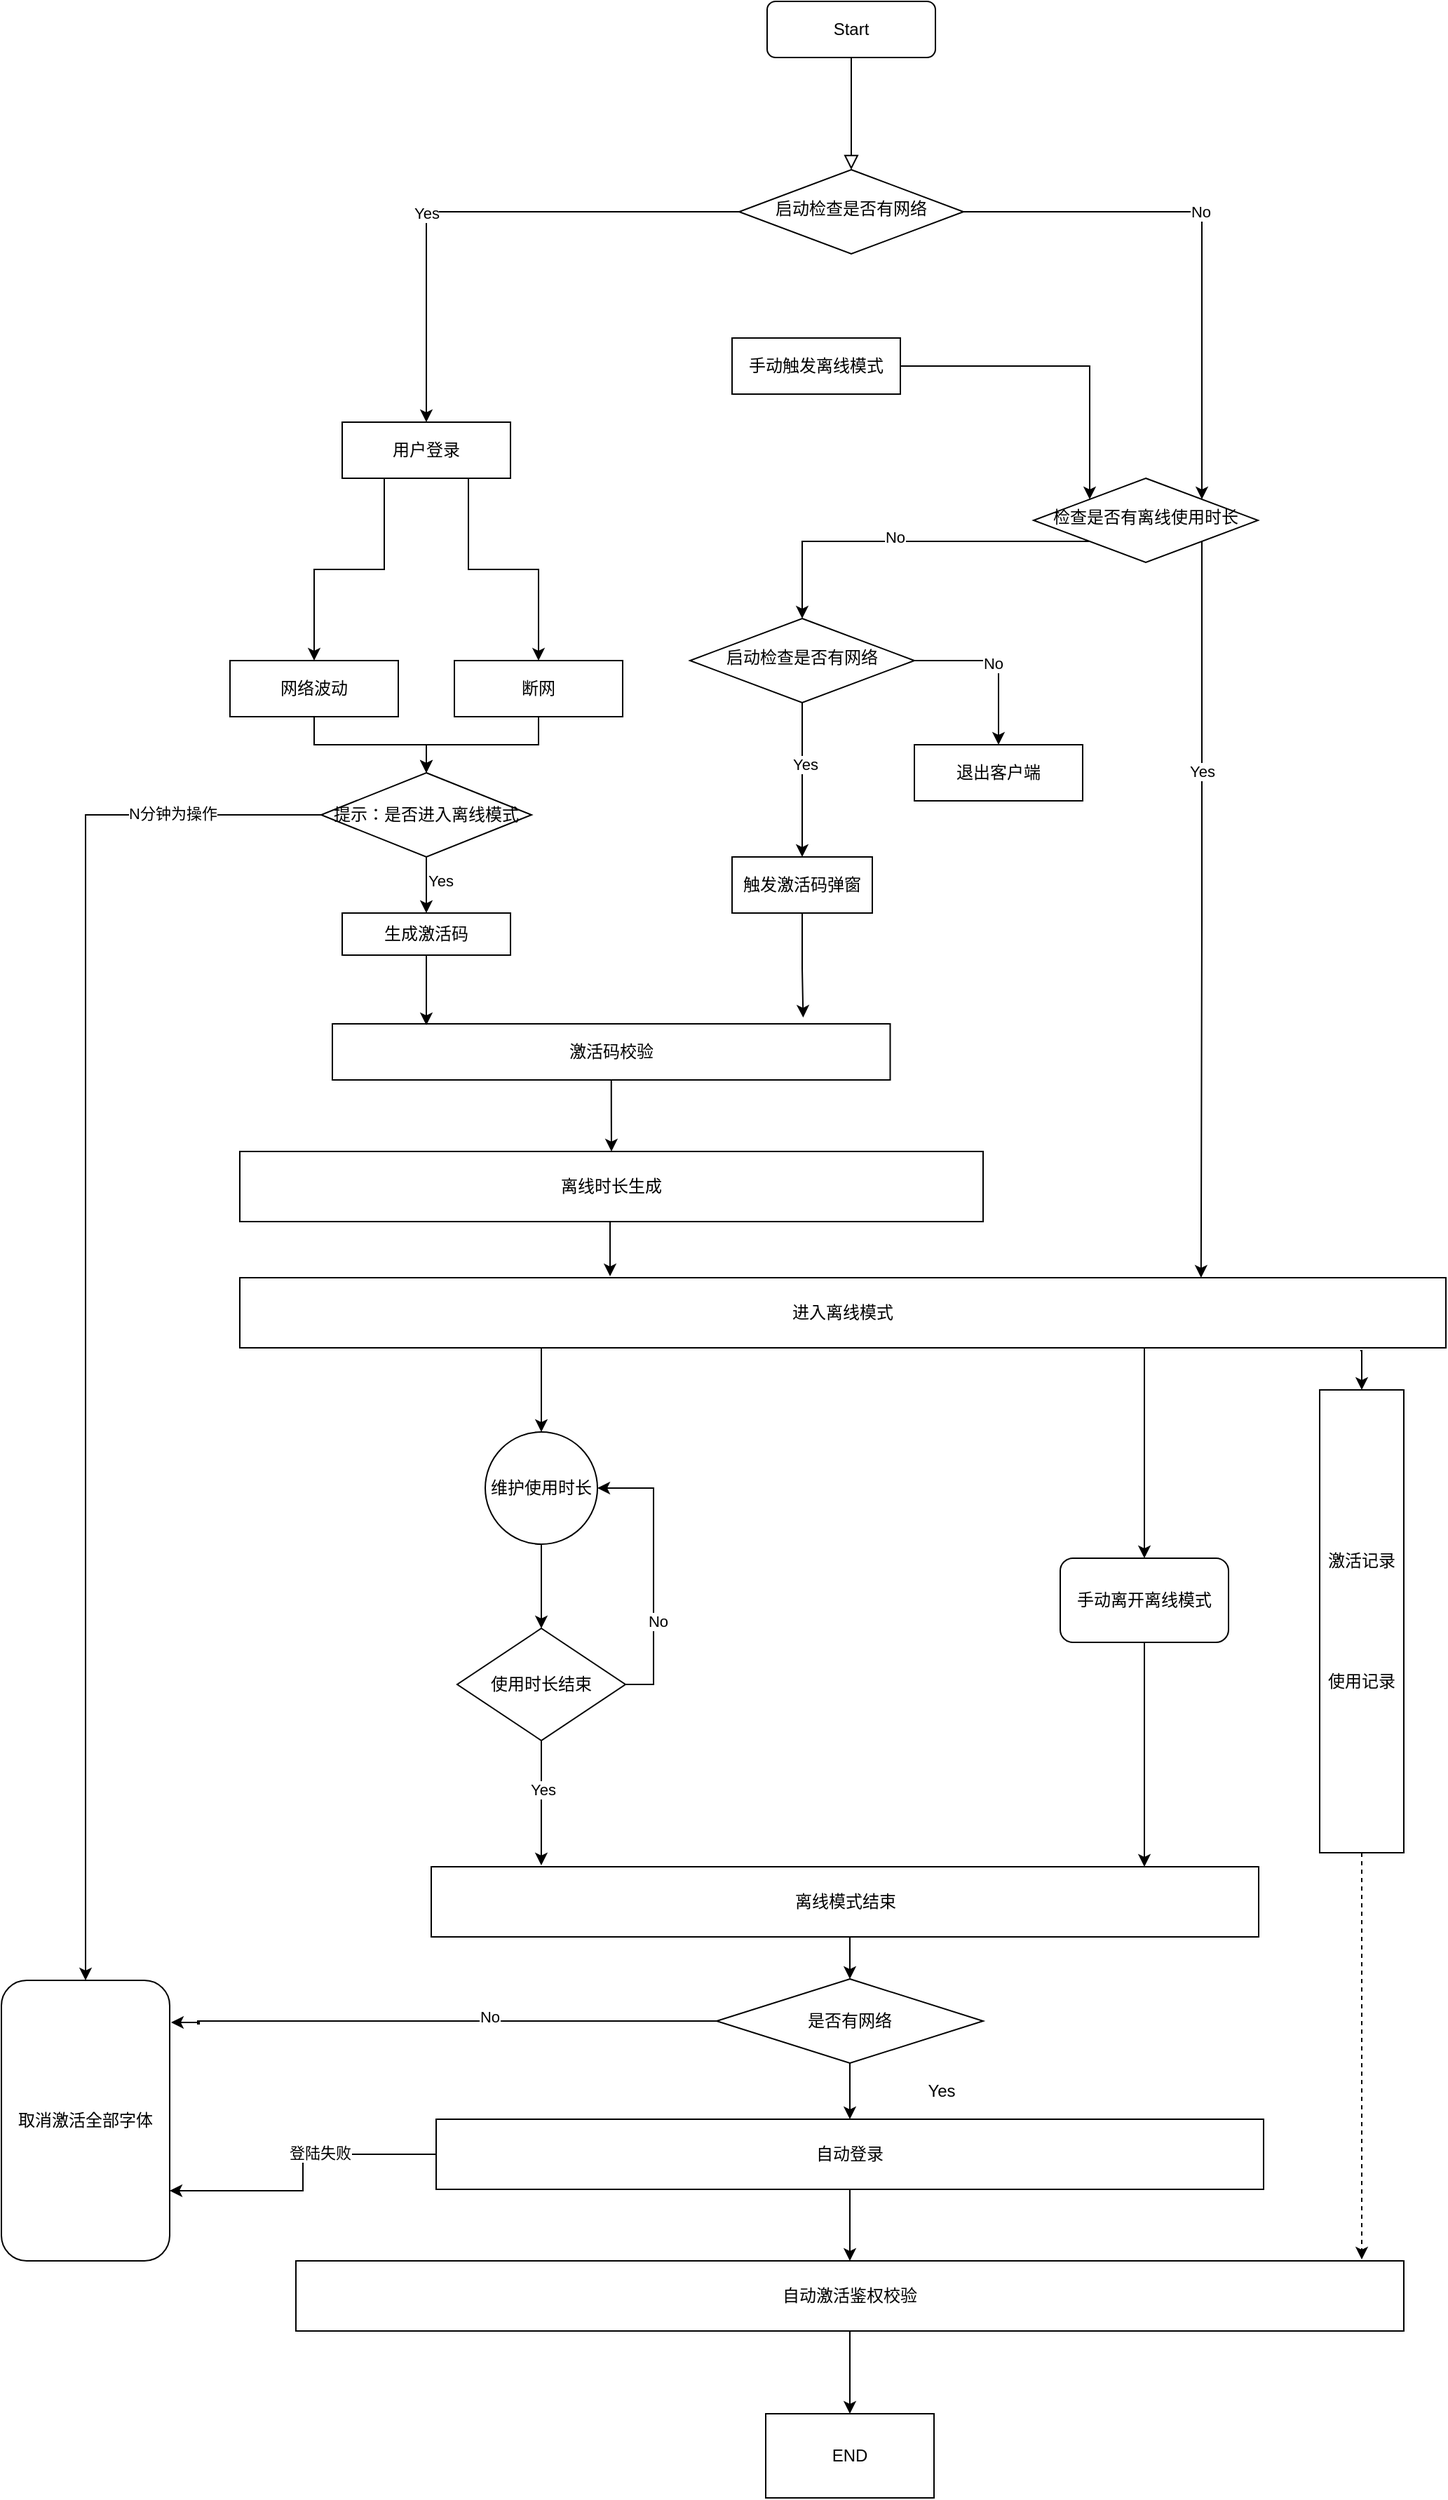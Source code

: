 <mxfile version="20.4.0" type="github">
  <diagram id="C5RBs43oDa-KdzZeNtuy" name="Page-1">
    <mxGraphModel dx="1585" dy="982" grid="1" gridSize="10" guides="1" tooltips="1" connect="1" arrows="1" fold="1" page="0" pageScale="1" pageWidth="827" pageHeight="1169" math="0" shadow="0">
      <root>
        <mxCell id="WIyWlLk6GJQsqaUBKTNV-0" />
        <mxCell id="WIyWlLk6GJQsqaUBKTNV-1" parent="WIyWlLk6GJQsqaUBKTNV-0" />
        <mxCell id="WIyWlLk6GJQsqaUBKTNV-2" value="" style="rounded=0;html=1;jettySize=auto;orthogonalLoop=1;fontSize=11;endArrow=block;endFill=0;endSize=8;strokeWidth=1;shadow=0;labelBackgroundColor=none;edgeStyle=orthogonalEdgeStyle;" parent="WIyWlLk6GJQsqaUBKTNV-1" source="WIyWlLk6GJQsqaUBKTNV-3" target="WIyWlLk6GJQsqaUBKTNV-6" edge="1">
          <mxGeometry relative="1" as="geometry" />
        </mxCell>
        <mxCell id="WIyWlLk6GJQsqaUBKTNV-3" value="Start" style="rounded=1;whiteSpace=wrap;html=1;fontSize=12;glass=0;strokeWidth=1;shadow=0;" parent="WIyWlLk6GJQsqaUBKTNV-1" vertex="1">
          <mxGeometry x="455" y="-150" width="120" height="40" as="geometry" />
        </mxCell>
        <mxCell id="NX_VlZ7BIOjn0cyOh6OU-1" style="edgeStyle=orthogonalEdgeStyle;rounded=0;orthogonalLoop=1;jettySize=auto;html=1;exitX=1;exitY=0.5;exitDx=0;exitDy=0;entryX=1;entryY=0;entryDx=0;entryDy=0;" edge="1" parent="WIyWlLk6GJQsqaUBKTNV-1" source="WIyWlLk6GJQsqaUBKTNV-6" target="NX_VlZ7BIOjn0cyOh6OU-3">
          <mxGeometry relative="1" as="geometry">
            <mxPoint x="623" y="210" as="targetPoint" />
          </mxGeometry>
        </mxCell>
        <mxCell id="NX_VlZ7BIOjn0cyOh6OU-2" value="No" style="edgeLabel;html=1;align=center;verticalAlign=middle;resizable=0;points=[];" vertex="1" connectable="0" parent="NX_VlZ7BIOjn0cyOh6OU-1">
          <mxGeometry x="-0.098" relative="1" as="geometry">
            <mxPoint as="offset" />
          </mxGeometry>
        </mxCell>
        <mxCell id="NX_VlZ7BIOjn0cyOh6OU-19" style="edgeStyle=orthogonalEdgeStyle;rounded=0;orthogonalLoop=1;jettySize=auto;html=1;exitX=0;exitY=0.5;exitDx=0;exitDy=0;entryX=0.5;entryY=0;entryDx=0;entryDy=0;" edge="1" parent="WIyWlLk6GJQsqaUBKTNV-1" source="WIyWlLk6GJQsqaUBKTNV-6" target="NX_VlZ7BIOjn0cyOh6OU-18">
          <mxGeometry relative="1" as="geometry" />
        </mxCell>
        <mxCell id="NX_VlZ7BIOjn0cyOh6OU-20" value="Yes" style="edgeLabel;html=1;align=center;verticalAlign=middle;resizable=0;points=[];" vertex="1" connectable="0" parent="NX_VlZ7BIOjn0cyOh6OU-19">
          <mxGeometry x="0.2" relative="1" as="geometry">
            <mxPoint as="offset" />
          </mxGeometry>
        </mxCell>
        <mxCell id="WIyWlLk6GJQsqaUBKTNV-6" value="启动检查是否有网络" style="rhombus;whiteSpace=wrap;html=1;shadow=0;fontFamily=Helvetica;fontSize=12;align=center;strokeWidth=1;spacing=6;spacingTop=-4;" parent="WIyWlLk6GJQsqaUBKTNV-1" vertex="1">
          <mxGeometry x="435" y="-30" width="160" height="60" as="geometry" />
        </mxCell>
        <mxCell id="NX_VlZ7BIOjn0cyOh6OU-10" style="edgeStyle=orthogonalEdgeStyle;rounded=0;orthogonalLoop=1;jettySize=auto;html=1;exitX=1;exitY=1;exitDx=0;exitDy=0;entryX=0.797;entryY=0;entryDx=0;entryDy=0;entryPerimeter=0;" edge="1" parent="WIyWlLk6GJQsqaUBKTNV-1" source="NX_VlZ7BIOjn0cyOh6OU-3" target="NX_VlZ7BIOjn0cyOh6OU-12">
          <mxGeometry relative="1" as="geometry">
            <mxPoint x="650" y="530" as="targetPoint" />
          </mxGeometry>
        </mxCell>
        <mxCell id="NX_VlZ7BIOjn0cyOh6OU-11" value="Yes" style="edgeLabel;html=1;align=center;verticalAlign=middle;resizable=0;points=[];" vertex="1" connectable="0" parent="NX_VlZ7BIOjn0cyOh6OU-10">
          <mxGeometry x="-0.213" y="2" relative="1" as="geometry">
            <mxPoint x="-2" y="-43" as="offset" />
          </mxGeometry>
        </mxCell>
        <mxCell id="NX_VlZ7BIOjn0cyOh6OU-80" style="edgeStyle=orthogonalEdgeStyle;rounded=0;orthogonalLoop=1;jettySize=auto;html=1;exitX=0;exitY=1;exitDx=0;exitDy=0;entryX=0.5;entryY=0;entryDx=0;entryDy=0;" edge="1" parent="WIyWlLk6GJQsqaUBKTNV-1" source="NX_VlZ7BIOjn0cyOh6OU-3" target="NX_VlZ7BIOjn0cyOh6OU-82">
          <mxGeometry relative="1" as="geometry" />
        </mxCell>
        <mxCell id="NX_VlZ7BIOjn0cyOh6OU-81" value="No" style="edgeLabel;html=1;align=center;verticalAlign=middle;resizable=0;points=[];" vertex="1" connectable="0" parent="NX_VlZ7BIOjn0cyOh6OU-80">
          <mxGeometry x="0.072" y="-3" relative="1" as="geometry">
            <mxPoint as="offset" />
          </mxGeometry>
        </mxCell>
        <mxCell id="NX_VlZ7BIOjn0cyOh6OU-3" value="检查是否有离线使用时长" style="rhombus;whiteSpace=wrap;html=1;shadow=0;fontFamily=Helvetica;fontSize=12;align=center;strokeWidth=1;spacing=6;spacingTop=-4;" vertex="1" parent="WIyWlLk6GJQsqaUBKTNV-1">
          <mxGeometry x="645" y="190" width="160" height="60" as="geometry" />
        </mxCell>
        <mxCell id="NX_VlZ7BIOjn0cyOh6OU-13" style="edgeStyle=orthogonalEdgeStyle;rounded=0;orthogonalLoop=1;jettySize=auto;html=1;exitX=0.5;exitY=1;exitDx=0;exitDy=0;entryX=0.844;entryY=-0.112;entryDx=0;entryDy=0;entryPerimeter=0;" edge="1" parent="WIyWlLk6GJQsqaUBKTNV-1" source="NX_VlZ7BIOjn0cyOh6OU-5" target="NX_VlZ7BIOjn0cyOh6OU-14">
          <mxGeometry relative="1" as="geometry">
            <mxPoint x="843" y="340" as="targetPoint" />
          </mxGeometry>
        </mxCell>
        <mxCell id="NX_VlZ7BIOjn0cyOh6OU-5" value="触发激活码弹窗" style="rounded=0;whiteSpace=wrap;html=1;" vertex="1" parent="WIyWlLk6GJQsqaUBKTNV-1">
          <mxGeometry x="430" y="460" width="100" height="40" as="geometry" />
        </mxCell>
        <mxCell id="NX_VlZ7BIOjn0cyOh6OU-48" style="edgeStyle=orthogonalEdgeStyle;rounded=0;orthogonalLoop=1;jettySize=auto;html=1;exitX=0.25;exitY=1;exitDx=0;exitDy=0;entryX=0.5;entryY=0;entryDx=0;entryDy=0;" edge="1" parent="WIyWlLk6GJQsqaUBKTNV-1" source="NX_VlZ7BIOjn0cyOh6OU-12" target="NX_VlZ7BIOjn0cyOh6OU-41">
          <mxGeometry relative="1" as="geometry" />
        </mxCell>
        <mxCell id="NX_VlZ7BIOjn0cyOh6OU-49" style="edgeStyle=orthogonalEdgeStyle;rounded=0;orthogonalLoop=1;jettySize=auto;html=1;exitX=0.75;exitY=1;exitDx=0;exitDy=0;entryX=0.5;entryY=0;entryDx=0;entryDy=0;" edge="1" parent="WIyWlLk6GJQsqaUBKTNV-1" source="NX_VlZ7BIOjn0cyOh6OU-12" target="NX_VlZ7BIOjn0cyOh6OU-50">
          <mxGeometry relative="1" as="geometry">
            <mxPoint x="724" y="940" as="targetPoint" />
          </mxGeometry>
        </mxCell>
        <mxCell id="NX_VlZ7BIOjn0cyOh6OU-62" style="edgeStyle=orthogonalEdgeStyle;rounded=0;orthogonalLoop=1;jettySize=auto;html=1;exitX=0.929;exitY=1.04;exitDx=0;exitDy=0;entryX=0.5;entryY=0;entryDx=0;entryDy=0;exitPerimeter=0;" edge="1" parent="WIyWlLk6GJQsqaUBKTNV-1" source="NX_VlZ7BIOjn0cyOh6OU-12" target="NX_VlZ7BIOjn0cyOh6OU-34">
          <mxGeometry relative="1" as="geometry" />
        </mxCell>
        <mxCell id="NX_VlZ7BIOjn0cyOh6OU-12" value="进入离线模式" style="rounded=0;whiteSpace=wrap;html=1;" vertex="1" parent="WIyWlLk6GJQsqaUBKTNV-1">
          <mxGeometry x="79" y="760" width="860" height="50" as="geometry" />
        </mxCell>
        <mxCell id="NX_VlZ7BIOjn0cyOh6OU-99" style="edgeStyle=orthogonalEdgeStyle;rounded=0;orthogonalLoop=1;jettySize=auto;html=1;exitX=0.5;exitY=1;exitDx=0;exitDy=0;entryX=0.5;entryY=0;entryDx=0;entryDy=0;" edge="1" parent="WIyWlLk6GJQsqaUBKTNV-1" source="NX_VlZ7BIOjn0cyOh6OU-14" target="NX_VlZ7BIOjn0cyOh6OU-31">
          <mxGeometry relative="1" as="geometry" />
        </mxCell>
        <mxCell id="NX_VlZ7BIOjn0cyOh6OU-14" value="激活码校验" style="rounded=0;whiteSpace=wrap;html=1;" vertex="1" parent="WIyWlLk6GJQsqaUBKTNV-1">
          <mxGeometry x="145" y="579" width="397.75" height="40" as="geometry" />
        </mxCell>
        <mxCell id="NX_VlZ7BIOjn0cyOh6OU-24" style="edgeStyle=orthogonalEdgeStyle;rounded=0;orthogonalLoop=1;jettySize=auto;html=1;exitX=0.25;exitY=1;exitDx=0;exitDy=0;entryX=0.5;entryY=0;entryDx=0;entryDy=0;" edge="1" parent="WIyWlLk6GJQsqaUBKTNV-1" source="NX_VlZ7BIOjn0cyOh6OU-18" target="NX_VlZ7BIOjn0cyOh6OU-21">
          <mxGeometry relative="1" as="geometry" />
        </mxCell>
        <mxCell id="NX_VlZ7BIOjn0cyOh6OU-25" style="edgeStyle=orthogonalEdgeStyle;rounded=0;orthogonalLoop=1;jettySize=auto;html=1;exitX=0.75;exitY=1;exitDx=0;exitDy=0;entryX=0.5;entryY=0;entryDx=0;entryDy=0;" edge="1" parent="WIyWlLk6GJQsqaUBKTNV-1" source="NX_VlZ7BIOjn0cyOh6OU-18" target="NX_VlZ7BIOjn0cyOh6OU-23">
          <mxGeometry relative="1" as="geometry" />
        </mxCell>
        <mxCell id="NX_VlZ7BIOjn0cyOh6OU-18" value="用户登录" style="rounded=0;whiteSpace=wrap;html=1;" vertex="1" parent="WIyWlLk6GJQsqaUBKTNV-1">
          <mxGeometry x="152" y="150" width="120" height="40" as="geometry" />
        </mxCell>
        <mxCell id="NX_VlZ7BIOjn0cyOh6OU-29" style="edgeStyle=orthogonalEdgeStyle;rounded=0;orthogonalLoop=1;jettySize=auto;html=1;exitX=0.5;exitY=1;exitDx=0;exitDy=0;entryX=0.5;entryY=0;entryDx=0;entryDy=0;" edge="1" parent="WIyWlLk6GJQsqaUBKTNV-1" source="NX_VlZ7BIOjn0cyOh6OU-21" target="NX_VlZ7BIOjn0cyOh6OU-63">
          <mxGeometry relative="1" as="geometry" />
        </mxCell>
        <mxCell id="NX_VlZ7BIOjn0cyOh6OU-21" value="网络波动" style="rounded=0;whiteSpace=wrap;html=1;" vertex="1" parent="WIyWlLk6GJQsqaUBKTNV-1">
          <mxGeometry x="72" y="320" width="120" height="40" as="geometry" />
        </mxCell>
        <mxCell id="NX_VlZ7BIOjn0cyOh6OU-30" style="edgeStyle=orthogonalEdgeStyle;rounded=0;orthogonalLoop=1;jettySize=auto;html=1;exitX=0.5;exitY=1;exitDx=0;exitDy=0;entryX=0.5;entryY=0;entryDx=0;entryDy=0;" edge="1" parent="WIyWlLk6GJQsqaUBKTNV-1" source="NX_VlZ7BIOjn0cyOh6OU-23" target="NX_VlZ7BIOjn0cyOh6OU-63">
          <mxGeometry relative="1" as="geometry" />
        </mxCell>
        <mxCell id="NX_VlZ7BIOjn0cyOh6OU-23" value="断网" style="rounded=0;whiteSpace=wrap;html=1;" vertex="1" parent="WIyWlLk6GJQsqaUBKTNV-1">
          <mxGeometry x="232" y="320" width="120" height="40" as="geometry" />
        </mxCell>
        <mxCell id="NX_VlZ7BIOjn0cyOh6OU-33" style="edgeStyle=orthogonalEdgeStyle;rounded=0;orthogonalLoop=1;jettySize=auto;html=1;exitX=0.5;exitY=1;exitDx=0;exitDy=0;entryX=0.307;entryY=-0.02;entryDx=0;entryDy=0;entryPerimeter=0;" edge="1" parent="WIyWlLk6GJQsqaUBKTNV-1" source="NX_VlZ7BIOjn0cyOh6OU-31" target="NX_VlZ7BIOjn0cyOh6OU-12">
          <mxGeometry relative="1" as="geometry" />
        </mxCell>
        <mxCell id="NX_VlZ7BIOjn0cyOh6OU-31" value="离线时长生成" style="rounded=0;whiteSpace=wrap;html=1;" vertex="1" parent="WIyWlLk6GJQsqaUBKTNV-1">
          <mxGeometry x="79" y="670" width="530" height="50" as="geometry" />
        </mxCell>
        <mxCell id="NX_VlZ7BIOjn0cyOh6OU-38" style="edgeStyle=orthogonalEdgeStyle;rounded=0;orthogonalLoop=1;jettySize=auto;html=1;exitX=0.5;exitY=1;exitDx=0;exitDy=0;dashed=1;" edge="1" parent="WIyWlLk6GJQsqaUBKTNV-1" source="NX_VlZ7BIOjn0cyOh6OU-34">
          <mxGeometry relative="1" as="geometry">
            <mxPoint x="879" y="1460" as="targetPoint" />
          </mxGeometry>
        </mxCell>
        <mxCell id="NX_VlZ7BIOjn0cyOh6OU-34" value="激活记录&lt;br&gt;&lt;br&gt;&lt;br&gt;&lt;br&gt;&lt;br&gt;&lt;br&gt;使用记录" style="rounded=0;whiteSpace=wrap;html=1;" vertex="1" parent="WIyWlLk6GJQsqaUBKTNV-1">
          <mxGeometry x="849" y="840" width="60" height="330" as="geometry" />
        </mxCell>
        <mxCell id="NX_VlZ7BIOjn0cyOh6OU-52" style="edgeStyle=orthogonalEdgeStyle;rounded=0;orthogonalLoop=1;jettySize=auto;html=1;exitX=0.5;exitY=1;exitDx=0;exitDy=0;entryX=0.5;entryY=0;entryDx=0;entryDy=0;" edge="1" parent="WIyWlLk6GJQsqaUBKTNV-1" source="NX_VlZ7BIOjn0cyOh6OU-35" target="NX_VlZ7BIOjn0cyOh6OU-51">
          <mxGeometry relative="1" as="geometry" />
        </mxCell>
        <mxCell id="NX_VlZ7BIOjn0cyOh6OU-35" value="离线模式结束" style="rounded=0;whiteSpace=wrap;html=1;" vertex="1" parent="WIyWlLk6GJQsqaUBKTNV-1">
          <mxGeometry x="215.5" y="1180" width="590" height="50" as="geometry" />
        </mxCell>
        <mxCell id="NX_VlZ7BIOjn0cyOh6OU-59" style="edgeStyle=orthogonalEdgeStyle;rounded=0;orthogonalLoop=1;jettySize=auto;html=1;exitX=0.5;exitY=1;exitDx=0;exitDy=0;entryX=0.5;entryY=0;entryDx=0;entryDy=0;" edge="1" parent="WIyWlLk6GJQsqaUBKTNV-1" source="NX_VlZ7BIOjn0cyOh6OU-36" target="NX_VlZ7BIOjn0cyOh6OU-37">
          <mxGeometry relative="1" as="geometry" />
        </mxCell>
        <mxCell id="NX_VlZ7BIOjn0cyOh6OU-60" style="edgeStyle=orthogonalEdgeStyle;rounded=0;orthogonalLoop=1;jettySize=auto;html=1;exitX=0;exitY=0.5;exitDx=0;exitDy=0;entryX=1;entryY=0.75;entryDx=0;entryDy=0;" edge="1" parent="WIyWlLk6GJQsqaUBKTNV-1" source="NX_VlZ7BIOjn0cyOh6OU-36" target="NX_VlZ7BIOjn0cyOh6OU-55">
          <mxGeometry relative="1" as="geometry">
            <mxPoint x="1069" y="1385" as="targetPoint" />
          </mxGeometry>
        </mxCell>
        <mxCell id="NX_VlZ7BIOjn0cyOh6OU-61" value="登陆失败" style="edgeLabel;html=1;align=center;verticalAlign=middle;resizable=0;points=[];" vertex="1" connectable="0" parent="NX_VlZ7BIOjn0cyOh6OU-60">
          <mxGeometry x="-0.233" y="-1" relative="1" as="geometry">
            <mxPoint as="offset" />
          </mxGeometry>
        </mxCell>
        <mxCell id="NX_VlZ7BIOjn0cyOh6OU-36" value="自动登录" style="rounded=0;whiteSpace=wrap;html=1;" vertex="1" parent="WIyWlLk6GJQsqaUBKTNV-1">
          <mxGeometry x="219" y="1360" width="590" height="50" as="geometry" />
        </mxCell>
        <mxCell id="NX_VlZ7BIOjn0cyOh6OU-40" style="edgeStyle=orthogonalEdgeStyle;rounded=0;orthogonalLoop=1;jettySize=auto;html=1;exitX=0.5;exitY=1;exitDx=0;exitDy=0;entryX=0.5;entryY=0;entryDx=0;entryDy=0;" edge="1" parent="WIyWlLk6GJQsqaUBKTNV-1" source="NX_VlZ7BIOjn0cyOh6OU-37" target="NX_VlZ7BIOjn0cyOh6OU-39">
          <mxGeometry relative="1" as="geometry" />
        </mxCell>
        <mxCell id="NX_VlZ7BIOjn0cyOh6OU-37" value="自动激活鉴权校验" style="rounded=0;whiteSpace=wrap;html=1;" vertex="1" parent="WIyWlLk6GJQsqaUBKTNV-1">
          <mxGeometry x="119" y="1461" width="790" height="50" as="geometry" />
        </mxCell>
        <mxCell id="NX_VlZ7BIOjn0cyOh6OU-39" value="END" style="rounded=0;whiteSpace=wrap;html=1;" vertex="1" parent="WIyWlLk6GJQsqaUBKTNV-1">
          <mxGeometry x="454" y="1570" width="120" height="60" as="geometry" />
        </mxCell>
        <mxCell id="NX_VlZ7BIOjn0cyOh6OU-44" style="edgeStyle=orthogonalEdgeStyle;rounded=0;orthogonalLoop=1;jettySize=auto;html=1;exitX=0.5;exitY=1;exitDx=0;exitDy=0;entryX=0.5;entryY=0;entryDx=0;entryDy=0;" edge="1" parent="WIyWlLk6GJQsqaUBKTNV-1" source="NX_VlZ7BIOjn0cyOh6OU-41" target="NX_VlZ7BIOjn0cyOh6OU-42">
          <mxGeometry relative="1" as="geometry" />
        </mxCell>
        <mxCell id="NX_VlZ7BIOjn0cyOh6OU-41" value="维护使用时长" style="ellipse;whiteSpace=wrap;html=1;aspect=fixed;" vertex="1" parent="WIyWlLk6GJQsqaUBKTNV-1">
          <mxGeometry x="254" y="870" width="80" height="80" as="geometry" />
        </mxCell>
        <mxCell id="NX_VlZ7BIOjn0cyOh6OU-43" style="edgeStyle=orthogonalEdgeStyle;rounded=0;orthogonalLoop=1;jettySize=auto;html=1;exitX=1;exitY=0.5;exitDx=0;exitDy=0;entryX=1;entryY=0.5;entryDx=0;entryDy=0;" edge="1" parent="WIyWlLk6GJQsqaUBKTNV-1" source="NX_VlZ7BIOjn0cyOh6OU-42" target="NX_VlZ7BIOjn0cyOh6OU-41">
          <mxGeometry relative="1" as="geometry" />
        </mxCell>
        <mxCell id="NX_VlZ7BIOjn0cyOh6OU-47" value="No" style="edgeLabel;html=1;align=center;verticalAlign=middle;resizable=0;points=[];" vertex="1" connectable="0" parent="NX_VlZ7BIOjn0cyOh6OU-43">
          <mxGeometry x="-0.35" y="-3" relative="1" as="geometry">
            <mxPoint as="offset" />
          </mxGeometry>
        </mxCell>
        <mxCell id="NX_VlZ7BIOjn0cyOh6OU-45" style="edgeStyle=orthogonalEdgeStyle;rounded=0;orthogonalLoop=1;jettySize=auto;html=1;exitX=0.5;exitY=1;exitDx=0;exitDy=0;entryX=0.133;entryY=-0.02;entryDx=0;entryDy=0;entryPerimeter=0;" edge="1" parent="WIyWlLk6GJQsqaUBKTNV-1" source="NX_VlZ7BIOjn0cyOh6OU-42" target="NX_VlZ7BIOjn0cyOh6OU-35">
          <mxGeometry relative="1" as="geometry" />
        </mxCell>
        <mxCell id="NX_VlZ7BIOjn0cyOh6OU-46" value="Yes" style="edgeLabel;html=1;align=center;verticalAlign=middle;resizable=0;points=[];" vertex="1" connectable="0" parent="NX_VlZ7BIOjn0cyOh6OU-45">
          <mxGeometry x="-0.251" y="1" relative="1" as="geometry">
            <mxPoint y="1" as="offset" />
          </mxGeometry>
        </mxCell>
        <mxCell id="NX_VlZ7BIOjn0cyOh6OU-42" value="使用时长结束" style="rhombus;whiteSpace=wrap;html=1;" vertex="1" parent="WIyWlLk6GJQsqaUBKTNV-1">
          <mxGeometry x="234" y="1010" width="120" height="80" as="geometry" />
        </mxCell>
        <mxCell id="NX_VlZ7BIOjn0cyOh6OU-58" style="edgeStyle=orthogonalEdgeStyle;rounded=0;orthogonalLoop=1;jettySize=auto;html=1;exitX=0.5;exitY=1;exitDx=0;exitDy=0;" edge="1" parent="WIyWlLk6GJQsqaUBKTNV-1" source="NX_VlZ7BIOjn0cyOh6OU-50">
          <mxGeometry relative="1" as="geometry">
            <mxPoint x="724" y="1180" as="targetPoint" />
          </mxGeometry>
        </mxCell>
        <mxCell id="NX_VlZ7BIOjn0cyOh6OU-50" value="手动离开离线模式" style="rounded=1;whiteSpace=wrap;html=1;" vertex="1" parent="WIyWlLk6GJQsqaUBKTNV-1">
          <mxGeometry x="664" y="960" width="120" height="60" as="geometry" />
        </mxCell>
        <mxCell id="NX_VlZ7BIOjn0cyOh6OU-53" style="edgeStyle=orthogonalEdgeStyle;rounded=0;orthogonalLoop=1;jettySize=auto;html=1;exitX=0.5;exitY=1;exitDx=0;exitDy=0;entryX=0.5;entryY=0;entryDx=0;entryDy=0;" edge="1" parent="WIyWlLk6GJQsqaUBKTNV-1" source="NX_VlZ7BIOjn0cyOh6OU-51" target="NX_VlZ7BIOjn0cyOh6OU-36">
          <mxGeometry relative="1" as="geometry" />
        </mxCell>
        <mxCell id="NX_VlZ7BIOjn0cyOh6OU-56" style="edgeStyle=orthogonalEdgeStyle;rounded=0;orthogonalLoop=1;jettySize=auto;html=1;exitX=0;exitY=0.5;exitDx=0;exitDy=0;entryX=1.008;entryY=0.15;entryDx=0;entryDy=0;entryPerimeter=0;" edge="1" parent="WIyWlLk6GJQsqaUBKTNV-1">
          <mxGeometry relative="1" as="geometry">
            <mxPoint x="419" y="1290" as="sourcePoint" />
            <mxPoint x="29.96" y="1291" as="targetPoint" />
            <Array as="points">
              <mxPoint x="49" y="1290" />
              <mxPoint x="49" y="1292" />
              <mxPoint x="50" y="1292" />
            </Array>
          </mxGeometry>
        </mxCell>
        <mxCell id="NX_VlZ7BIOjn0cyOh6OU-57" value="No" style="edgeLabel;html=1;align=center;verticalAlign=middle;resizable=0;points=[];" vertex="1" connectable="0" parent="NX_VlZ7BIOjn0cyOh6OU-56">
          <mxGeometry x="-0.179" y="-3" relative="1" as="geometry">
            <mxPoint as="offset" />
          </mxGeometry>
        </mxCell>
        <mxCell id="NX_VlZ7BIOjn0cyOh6OU-51" value="是否有网络" style="rhombus;whiteSpace=wrap;html=1;" vertex="1" parent="WIyWlLk6GJQsqaUBKTNV-1">
          <mxGeometry x="419" y="1260" width="190" height="60" as="geometry" />
        </mxCell>
        <mxCell id="NX_VlZ7BIOjn0cyOh6OU-54" value="Yes" style="text;html=1;align=center;verticalAlign=middle;resizable=0;points=[];autosize=1;strokeColor=none;fillColor=none;" vertex="1" parent="WIyWlLk6GJQsqaUBKTNV-1">
          <mxGeometry x="559" y="1325" width="40" height="30" as="geometry" />
        </mxCell>
        <mxCell id="NX_VlZ7BIOjn0cyOh6OU-55" value="取消激活全部字体" style="rounded=1;whiteSpace=wrap;html=1;" vertex="1" parent="WIyWlLk6GJQsqaUBKTNV-1">
          <mxGeometry x="-91" y="1261" width="120" height="200" as="geometry" />
        </mxCell>
        <mxCell id="NX_VlZ7BIOjn0cyOh6OU-64" style="edgeStyle=orthogonalEdgeStyle;rounded=0;orthogonalLoop=1;jettySize=auto;html=1;exitX=0.5;exitY=1;exitDx=0;exitDy=0;entryX=0.5;entryY=0;entryDx=0;entryDy=0;" edge="1" parent="WIyWlLk6GJQsqaUBKTNV-1" source="NX_VlZ7BIOjn0cyOh6OU-63" target="NX_VlZ7BIOjn0cyOh6OU-96">
          <mxGeometry relative="1" as="geometry">
            <mxPoint x="212" y="500" as="targetPoint" />
          </mxGeometry>
        </mxCell>
        <mxCell id="NX_VlZ7BIOjn0cyOh6OU-65" value="Yes" style="edgeLabel;html=1;align=center;verticalAlign=middle;resizable=0;points=[];" vertex="1" connectable="0" parent="NX_VlZ7BIOjn0cyOh6OU-64">
          <mxGeometry x="-0.16" y="10" relative="1" as="geometry">
            <mxPoint as="offset" />
          </mxGeometry>
        </mxCell>
        <mxCell id="NX_VlZ7BIOjn0cyOh6OU-66" style="edgeStyle=orthogonalEdgeStyle;rounded=0;orthogonalLoop=1;jettySize=auto;html=1;exitX=0;exitY=0.5;exitDx=0;exitDy=0;" edge="1" parent="WIyWlLk6GJQsqaUBKTNV-1" source="NX_VlZ7BIOjn0cyOh6OU-63" target="NX_VlZ7BIOjn0cyOh6OU-55">
          <mxGeometry relative="1" as="geometry" />
        </mxCell>
        <mxCell id="NX_VlZ7BIOjn0cyOh6OU-67" value="N分钟为操作" style="edgeLabel;html=1;align=center;verticalAlign=middle;resizable=0;points=[];" vertex="1" connectable="0" parent="NX_VlZ7BIOjn0cyOh6OU-66">
          <mxGeometry x="-0.788" y="-1" relative="1" as="geometry">
            <mxPoint as="offset" />
          </mxGeometry>
        </mxCell>
        <mxCell id="NX_VlZ7BIOjn0cyOh6OU-63" value="提示：是否进入离线模式" style="rhombus;whiteSpace=wrap;html=1;" vertex="1" parent="WIyWlLk6GJQsqaUBKTNV-1">
          <mxGeometry x="137" y="400" width="150" height="60" as="geometry" />
        </mxCell>
        <mxCell id="NX_VlZ7BIOjn0cyOh6OU-79" style="edgeStyle=orthogonalEdgeStyle;rounded=0;orthogonalLoop=1;jettySize=auto;html=1;exitX=1;exitY=0.5;exitDx=0;exitDy=0;entryX=0;entryY=0;entryDx=0;entryDy=0;" edge="1" parent="WIyWlLk6GJQsqaUBKTNV-1" source="NX_VlZ7BIOjn0cyOh6OU-75" target="NX_VlZ7BIOjn0cyOh6OU-3">
          <mxGeometry relative="1" as="geometry" />
        </mxCell>
        <mxCell id="NX_VlZ7BIOjn0cyOh6OU-75" value="手动触发离线模式" style="rounded=0;whiteSpace=wrap;html=1;" vertex="1" parent="WIyWlLk6GJQsqaUBKTNV-1">
          <mxGeometry x="430" y="90" width="120" height="40" as="geometry" />
        </mxCell>
        <mxCell id="NX_VlZ7BIOjn0cyOh6OU-83" style="edgeStyle=orthogonalEdgeStyle;rounded=0;orthogonalLoop=1;jettySize=auto;html=1;exitX=0.5;exitY=1;exitDx=0;exitDy=0;entryX=0.5;entryY=0;entryDx=0;entryDy=0;" edge="1" parent="WIyWlLk6GJQsqaUBKTNV-1" source="NX_VlZ7BIOjn0cyOh6OU-82" target="NX_VlZ7BIOjn0cyOh6OU-5">
          <mxGeometry relative="1" as="geometry" />
        </mxCell>
        <mxCell id="NX_VlZ7BIOjn0cyOh6OU-84" value="Yes" style="edgeLabel;html=1;align=center;verticalAlign=middle;resizable=0;points=[];" vertex="1" connectable="0" parent="NX_VlZ7BIOjn0cyOh6OU-83">
          <mxGeometry x="-0.2" y="2" relative="1" as="geometry">
            <mxPoint as="offset" />
          </mxGeometry>
        </mxCell>
        <mxCell id="NX_VlZ7BIOjn0cyOh6OU-86" style="edgeStyle=orthogonalEdgeStyle;rounded=0;orthogonalLoop=1;jettySize=auto;html=1;exitX=1;exitY=0.5;exitDx=0;exitDy=0;entryX=0.5;entryY=0;entryDx=0;entryDy=0;" edge="1" parent="WIyWlLk6GJQsqaUBKTNV-1" source="NX_VlZ7BIOjn0cyOh6OU-82" target="NX_VlZ7BIOjn0cyOh6OU-85">
          <mxGeometry relative="1" as="geometry" />
        </mxCell>
        <mxCell id="NX_VlZ7BIOjn0cyOh6OU-87" value="No" style="edgeLabel;html=1;align=center;verticalAlign=middle;resizable=0;points=[];" vertex="1" connectable="0" parent="NX_VlZ7BIOjn0cyOh6OU-86">
          <mxGeometry x="-0.078" y="-2" relative="1" as="geometry">
            <mxPoint as="offset" />
          </mxGeometry>
        </mxCell>
        <mxCell id="NX_VlZ7BIOjn0cyOh6OU-82" value="启动检查是否有网络" style="rhombus;whiteSpace=wrap;html=1;shadow=0;fontFamily=Helvetica;fontSize=12;align=center;strokeWidth=1;spacing=6;spacingTop=-4;" vertex="1" parent="WIyWlLk6GJQsqaUBKTNV-1">
          <mxGeometry x="400" y="290" width="160" height="60" as="geometry" />
        </mxCell>
        <mxCell id="NX_VlZ7BIOjn0cyOh6OU-85" value="退出客户端" style="rounded=0;whiteSpace=wrap;html=1;" vertex="1" parent="WIyWlLk6GJQsqaUBKTNV-1">
          <mxGeometry x="560" y="380" width="120" height="40" as="geometry" />
        </mxCell>
        <mxCell id="NX_VlZ7BIOjn0cyOh6OU-98" style="edgeStyle=orthogonalEdgeStyle;rounded=0;orthogonalLoop=1;jettySize=auto;html=1;exitX=0.5;exitY=1;exitDx=0;exitDy=0;" edge="1" parent="WIyWlLk6GJQsqaUBKTNV-1" source="NX_VlZ7BIOjn0cyOh6OU-96">
          <mxGeometry relative="1" as="geometry">
            <mxPoint x="212" y="580" as="targetPoint" />
          </mxGeometry>
        </mxCell>
        <mxCell id="NX_VlZ7BIOjn0cyOh6OU-96" value="生成激活码" style="whiteSpace=wrap;html=1;" vertex="1" parent="WIyWlLk6GJQsqaUBKTNV-1">
          <mxGeometry x="152" y="500" width="120" height="30" as="geometry" />
        </mxCell>
      </root>
    </mxGraphModel>
  </diagram>
</mxfile>

